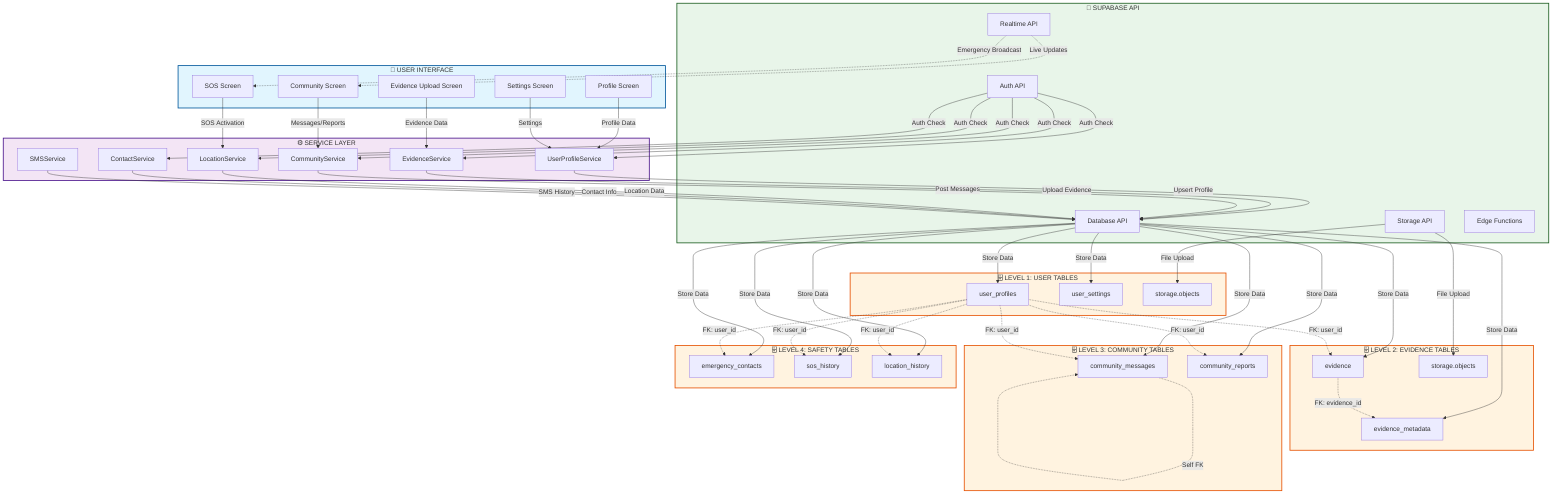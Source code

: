 graph TB
    %% User Interface Layer
    subgraph UI["📱 USER INTERFACE"]
        UI1[Profile Screen]
        UI2[Evidence Upload Screen]
        UI3[Community Screen]
        UI4[SOS Screen]
        UI5[Settings Screen]
    end

    %% Service Processing Layer
    subgraph SV["⚙️ SERVICE LAYER"]
        SV1["UserProfileService"]
        SV2["EvidenceService"]
        SV3["CommunityService"]
        SV4["LocationService"]
        SV5["ContactService"]
        SV6["SMSService"]
    end

    %% Supabase API Layer
    subgraph API["🔌 SUPABASE API"]
        API1["Auth API"]
        API2["Database API"]
        API3["Storage API"]
        API4["Realtime API"]
        API5["Edge Functions"]
    end

    %% Database Tables Level 1
    subgraph DB1["🗄️ LEVEL 1: USER TABLES"]
        T1[user_profiles]
        T2[user_settings]
        T3[storage.objects]
    end

    %% Database Tables Level 2
    subgraph DB2["🗄️ LEVEL 2: EVIDENCE TABLES"]
        T4[evidence]
        T5[evidence_metadata]
        T6[storage.objects]
    end

    %% Database Tables Level 3
    subgraph DB3["🗄️ LEVEL 3: COMMUNITY TABLES"]
        T7[community_messages]
        T8[community_reports]
    end

    %% Database Tables Level 4
    subgraph DB4["🗄️ LEVEL 4: SAFETY TABLES"]
        T9[emergency_contacts]
        T10[sos_history]
        T11[location_history]
    end

    %% Data Flow Connections
    UI1 -->|"Profile Data"| SV1
    UI2 -->|"Evidence Data"| SV2
    UI3 -->|"Messages/Reports"| SV3
    UI4 -->|"SOS Activation"| SV4
    UI5 -->|"Settings"| SV1

    SV1 -->|"Upsert Profile"| API2
    SV2 -->|"Upload Evidence"| API2
    SV3 -->|"Post Messages"| API2
    SV4 -->|"Location Data"| API2
    SV5 -->|"Contact Info"| API2
    SV6 -->|"SMS History"| API2

    API2 -->|"Store Data"| T1
    API2 -->|"Store Data"| T2
    API2 -->|"Store Data"| T4
    API2 -->|"Store Data"| T5
    API2 -->|"Store Data"| T7
    API2 -->|"Store Data"| T8
    API2 -->|"Store Data"| T9
    API2 -->|"Store Data"| T10
    API2 -->|"Store Data"| T11

    API3 -->|"File Upload"| T3
    API3 -->|"File Upload"| T6

    %% Real-time Connections
    API4 -.->|"Live Updates"| UI3
    API4 -.->|"Emergency Broadcast"| UI4

    %% Authentication Flow
    API1 -->|"Auth Check"| SV1
    API1 -->|"Auth Check"| SV2
    API1 -->|"Auth Check"| SV3
    API1 -->|"Auth Check"| SV4
    API1 -->|"Auth Check"| SV5

    %% Cross-Table Relationships
    T1 -.->|"FK: user_id"| T4
    T1 -.->|"FK: user_id"| T7
    T1 -.->|"FK: user_id"| T8
    T1 -.->|"FK: user_id"| T9
    T1 -.->|"FK: user_id"| T10
    T1 -.->|"FK: user_id"| T11
    T4 -.->|"FK: evidence_id"| T5
    T7 -.->|"Self FK"| T7

    classDef uiStyle fill:#e1f5fe,stroke:#01579b,stroke-width:2px
    classDef serviceStyle fill:#f3e5f5,stroke:#4a148c,stroke-width:2px
    classDef apiStyle fill:#e8f5e9,stroke:#1b5e20,stroke-width:2px
    classDef dbStyle fill:#fff3e0,stroke:#e65100,stroke-width:2px

    class UI uiStyle
    class SV serviceStyle
    class API apiStyle
    class DB1,DB2,DB3,DB4 dbStyle